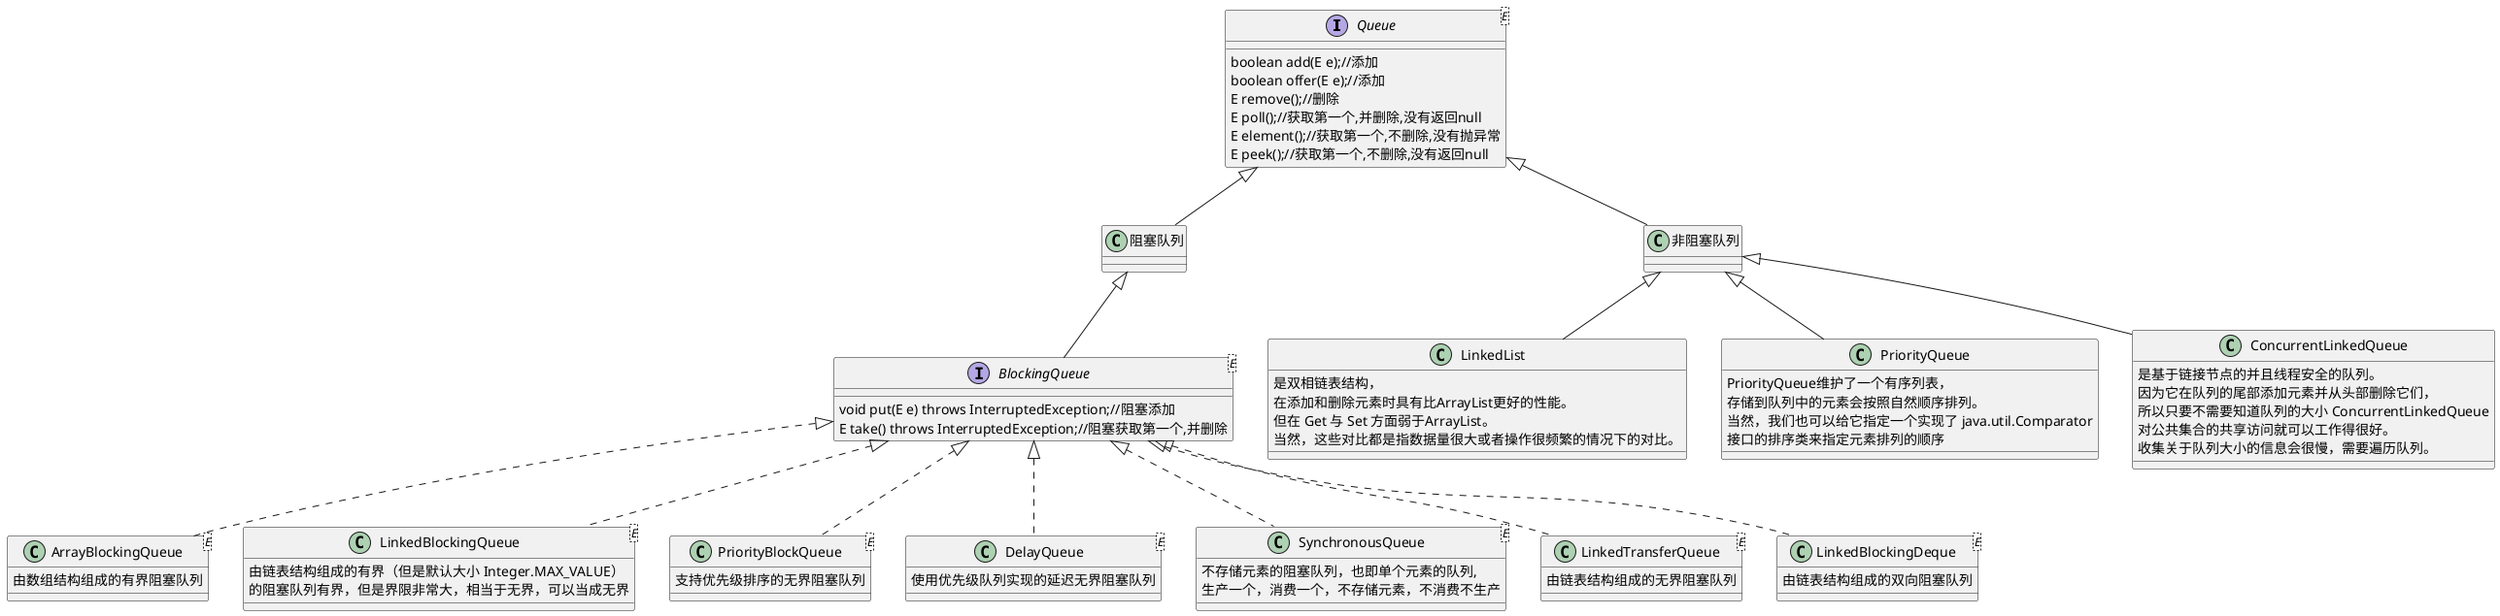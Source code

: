@startuml
interface Queue<E>{
    boolean add(E e);//添加
    boolean offer(E e);//添加
    E remove();//删除
    E poll();//获取第一个,并删除,没有返回null
    E element();//获取第一个,不删除,没有抛异常
    E peek();//获取第一个,不删除,没有返回null
}
class 阻塞队列 extends Queue

class 非阻塞队列 extends Queue

interface BlockingQueue<E> extends 阻塞队列{
     void put(E e) throws InterruptedException;//阻塞添加
     E take() throws InterruptedException;//阻塞获取第一个,并删除
}

class ArrayBlockingQueue<E> implements BlockingQueue{
    由数组结构组成的有界阻塞队列
}
class LinkedBlockingQueue<E> implements BlockingQueue{
    由链表结构组成的有界（但是默认大小 Integer.MAX_VALUE）
    的阻塞队列有界，但是界限非常大，相当于无界，可以当成无界
}
class PriorityBlockQueue<E> implements BlockingQueue{
    支持优先级排序的无界阻塞队列
}
class DelayQueue<E> implements BlockingQueue{
    使用优先级队列实现的延迟无界阻塞队列
}
class SynchronousQueue<E> implements BlockingQueue{
    不存储元素的阻塞队列，也即单个元素的队列,
    生产一个，消费一个，不存储元素，不消费不生产
}
class LinkedTransferQueue<E> implements BlockingQueue{
    由链表结构组成的无界阻塞队列
}
class LinkedBlockingDeque<E> implements BlockingQueue{
    由链表结构组成的双向阻塞队列
}

class LinkedList extends 非阻塞队列{
    是双相链表结构，
    在添加和删除元素时具有比ArrayList更好的性能。
    但在 Get 与 Set 方面弱于ArrayList。
    当然，这些对比都是指数据量很大或者操作很频繁的情况下的对比。
}

class PriorityQueue extends 非阻塞队列{
    PriorityQueue维护了一个有序列表，
    存储到队列中的元素会按照自然顺序排列。
    当然，我们也可以给它指定一个实现了 java.util.Comparator
    接口的排序类来指定元素排列的顺序
}

class ConcurrentLinkedQueue extends 非阻塞队列{
    是基于链接节点的并且线程安全的队列。
    因为它在队列的尾部添加元素并从头部删除它们，
    所以只要不需要知道队列的大小 ConcurrentLinkedQueue
     对公共集合的共享访问就可以工作得很好。
     收集关于队列大小的信息会很慢，需要遍历队列。
}
@enduml